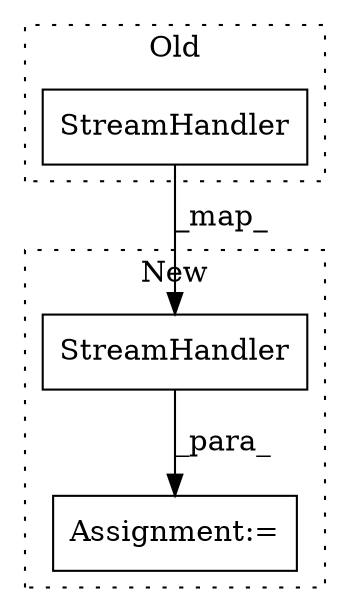 digraph G {
subgraph cluster0 {
1 [label="StreamHandler" a="32" s="1198" l="15" shape="box"];
label = "Old";
style="dotted";
}
subgraph cluster1 {
2 [label="StreamHandler" a="32" s="1169" l="15" shape="box"];
3 [label="Assignment:=" a="7" s="1160" l="1" shape="box"];
label = "New";
style="dotted";
}
1 -> 2 [label="_map_"];
2 -> 3 [label="_para_"];
}